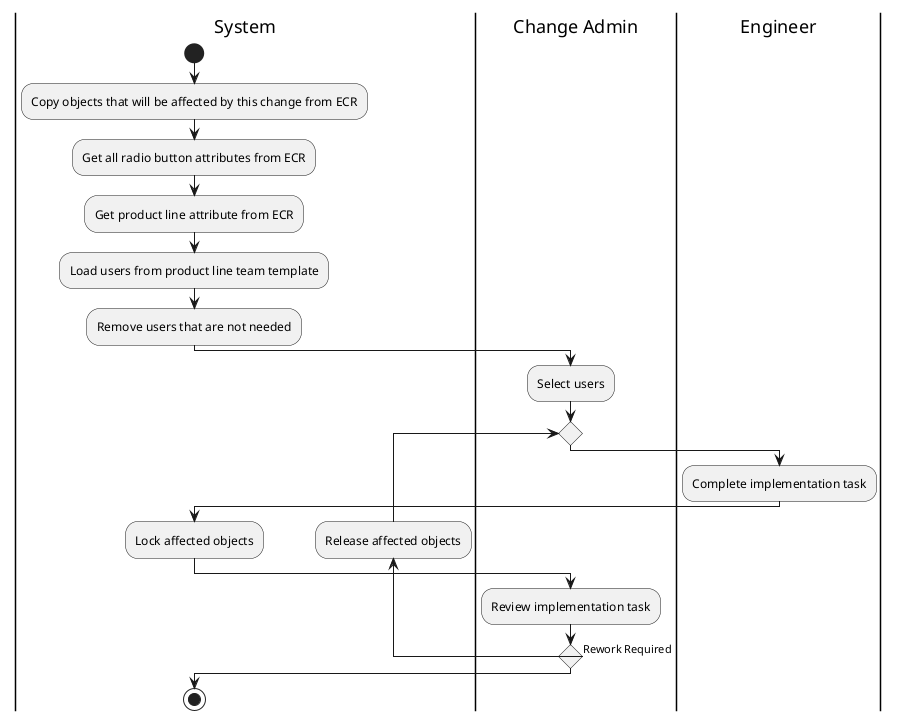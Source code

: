 @startuml
'https://plantuml.com/activity-diagram-beta
skinparam conditionStyle diamond
|System|
start
:Copy objects that will be affected by this change from ECR;
:Get all radio button attributes from ECR;
:Get product line attribute from ECR;
:Load users from product line team template;
:Remove users that are not needed;
|Change Admin|
:Select users;

repeat
    |Engineer|
    :Complete implementation task;

    |System|
    :Lock affected objects;

    |Change Admin|
    :Review implementation task;

    |System|
    backward :Release affected objects;
repeat while (Rework Required)
stop


@enduml
